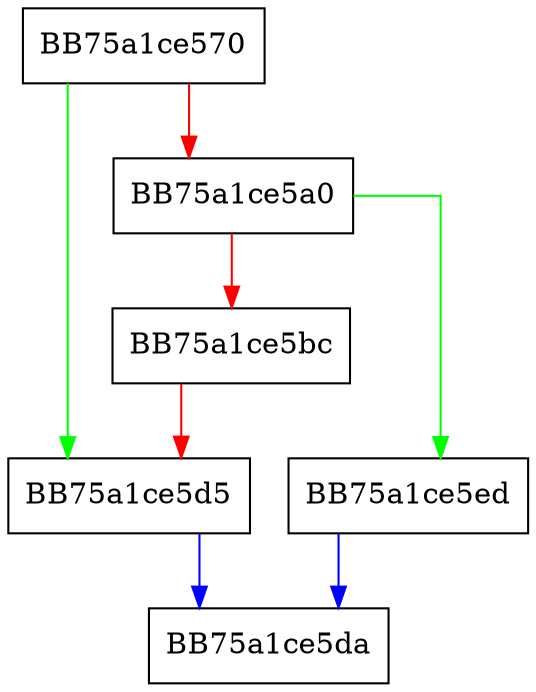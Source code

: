 digraph init {
  node [shape="box"];
  graph [splines=ortho];
  BB75a1ce570 -> BB75a1ce5d5 [color="green"];
  BB75a1ce570 -> BB75a1ce5a0 [color="red"];
  BB75a1ce5a0 -> BB75a1ce5ed [color="green"];
  BB75a1ce5a0 -> BB75a1ce5bc [color="red"];
  BB75a1ce5bc -> BB75a1ce5d5 [color="red"];
  BB75a1ce5d5 -> BB75a1ce5da [color="blue"];
  BB75a1ce5ed -> BB75a1ce5da [color="blue"];
}